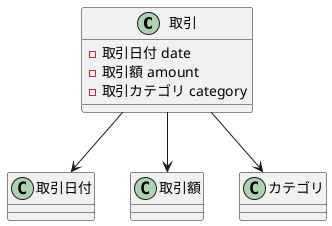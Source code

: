@startuml

class "取引" as deal {
    -取引日付 date
    -取引額 amount
    -取引カテゴリ category 
}

class "取引日付" as dealdate {
}

class "取引額" as dealamount {
}

class "カテゴリ" as dealcategory {
}

deal --> dealdate
deal --> dealamount
deal --> dealcategory


@enduml